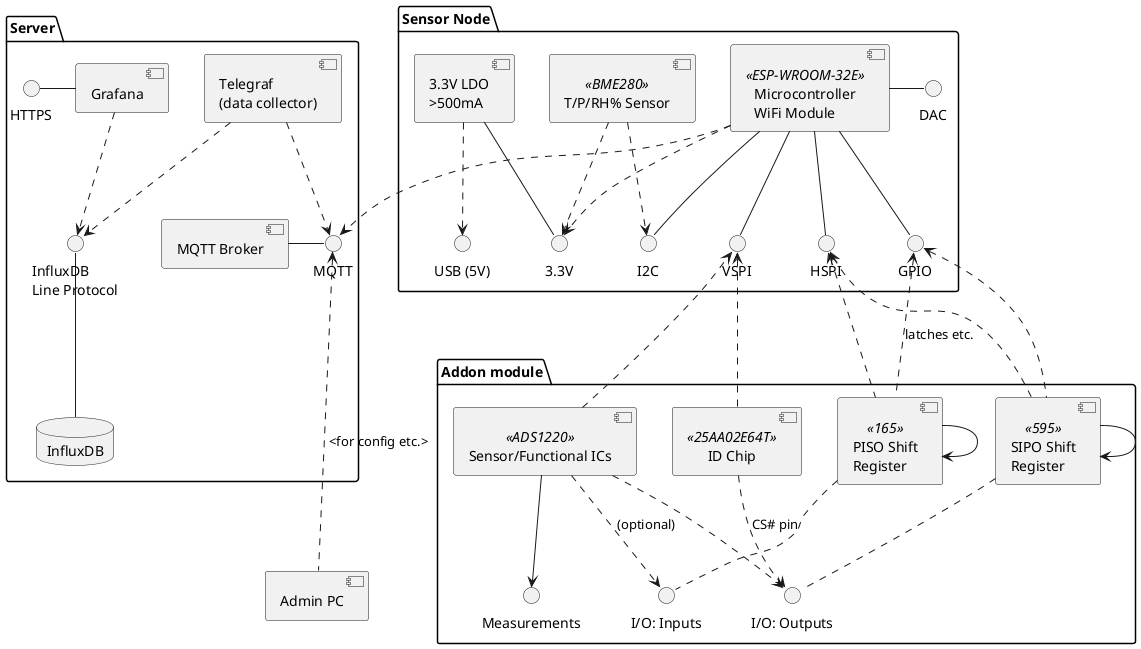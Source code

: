 @startuml

package snode as "Sensor Node" {
    component esp32 as "Microcontroller\nWiFi Module" <<ESP-WROOM-32E>> 
    component ldo as "3.3V LDO\n>500mA"
    component BME280 as "T/P/RH% Sensor" <<BME280>> 
    interface "3.3V"
    interface USB as "USB (5V)"
    interface VSPI
    interface HSPI 
    interface I2C 
    interface DAC 
    interface GPIO
}

package module as "Addon module" {
    component sipo_sr as "SIPO Shift\nRegister" <<595>>
    component piso_sr as "PISO Shift\nRegister" <<165>>
    component id_eeprom as "ID Chip" <<25AA02E64T>>
    component sensor as "Sensor/Functional ICs" <<ADS1220>> 

    interface measurement as "Measurements"
    interface module_inputs as "I/O: Inputs"
    interface module_outputs as "I/O: Outputs"
}


package server as "Server" {
    component mqtt_broker as "MQTT Broker"
    interface mqtt as "MQTT"

    component telegraf as "Telegraf\n(data collector)"
    database db as "InfluxDB"
    interface influx as "InfluxDB\nLine Protocol"

    component grafana as "Grafana"
    interface HTTPS 
}

component pc as "Admin PC"


'server -[hidden]- snode
'snode -[hidden]- module 

telegraf ..> mqtt 
telegraf ..> influx 
grafana ..> influx 
grafana -left- HTTPS 
ldo -- 3.3V
ldo ..> USB  
esp32 ..> 3.3V
esp32 ..> mqtt
esp32 -d- VSPI
esp32 -- HSPI
esp32 -- I2C 
esp32 -r- DAC
esp32 -- GPIO
BME280 ..> I2C
BME280 ..> 3.3V
mqtt_broker - mqtt 
db -up- influx

piso_sr .. module_inputs
sipo_sr .. module_outputs
HSPI <.. sipo_sr
HSPI <.. piso_sr
GPIO <.. piso_sr : latches etc. 
GPIO <.. sipo_sr
sipo_sr --> sipo_sr
piso_sr --> piso_sr


id_eeprom ..> module_outputs : CS# pin 
id_eeprom ..> VSPI

sensor ..> VSPI 
sensor ..> module_outputs
sensor ..> module_inputs : (optional)
sensor -d-> measurement

pc .up..> mqtt : <for config etc.> 


@enduml